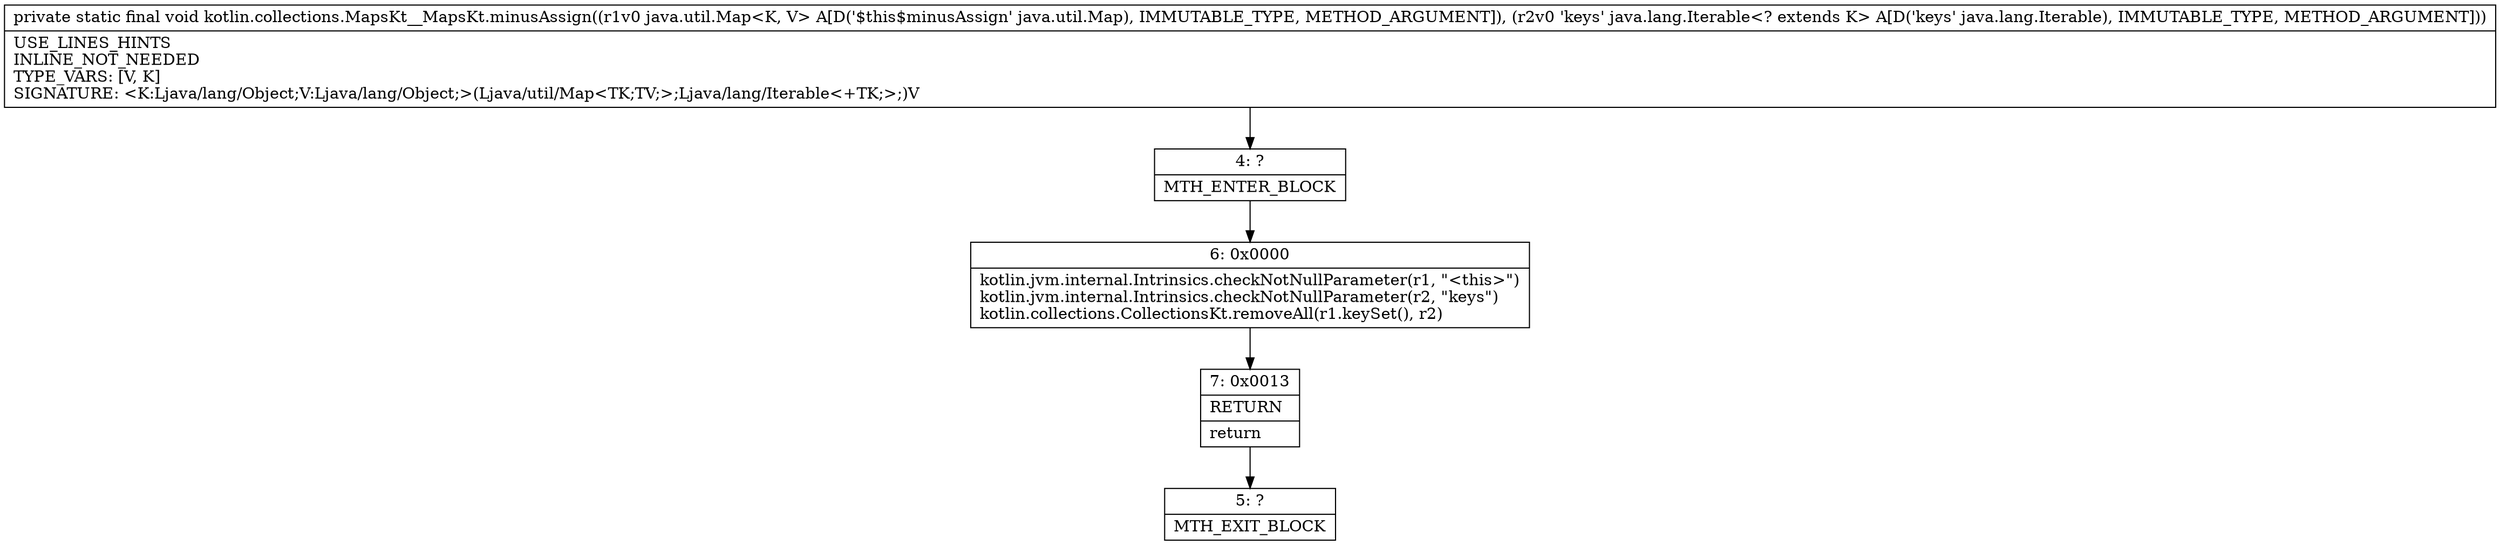 digraph "CFG forkotlin.collections.MapsKt__MapsKt.minusAssign(Ljava\/util\/Map;Ljava\/lang\/Iterable;)V" {
Node_4 [shape=record,label="{4\:\ ?|MTH_ENTER_BLOCK\l}"];
Node_6 [shape=record,label="{6\:\ 0x0000|kotlin.jvm.internal.Intrinsics.checkNotNullParameter(r1, \"\<this\>\")\lkotlin.jvm.internal.Intrinsics.checkNotNullParameter(r2, \"keys\")\lkotlin.collections.CollectionsKt.removeAll(r1.keySet(), r2)\l}"];
Node_7 [shape=record,label="{7\:\ 0x0013|RETURN\l|return\l}"];
Node_5 [shape=record,label="{5\:\ ?|MTH_EXIT_BLOCK\l}"];
MethodNode[shape=record,label="{private static final void kotlin.collections.MapsKt__MapsKt.minusAssign((r1v0 java.util.Map\<K, V\> A[D('$this$minusAssign' java.util.Map), IMMUTABLE_TYPE, METHOD_ARGUMENT]), (r2v0 'keys' java.lang.Iterable\<? extends K\> A[D('keys' java.lang.Iterable), IMMUTABLE_TYPE, METHOD_ARGUMENT]))  | USE_LINES_HINTS\lINLINE_NOT_NEEDED\lTYPE_VARS: [V, K]\lSIGNATURE: \<K:Ljava\/lang\/Object;V:Ljava\/lang\/Object;\>(Ljava\/util\/Map\<TK;TV;\>;Ljava\/lang\/Iterable\<+TK;\>;)V\l}"];
MethodNode -> Node_4;Node_4 -> Node_6;
Node_6 -> Node_7;
Node_7 -> Node_5;
}

